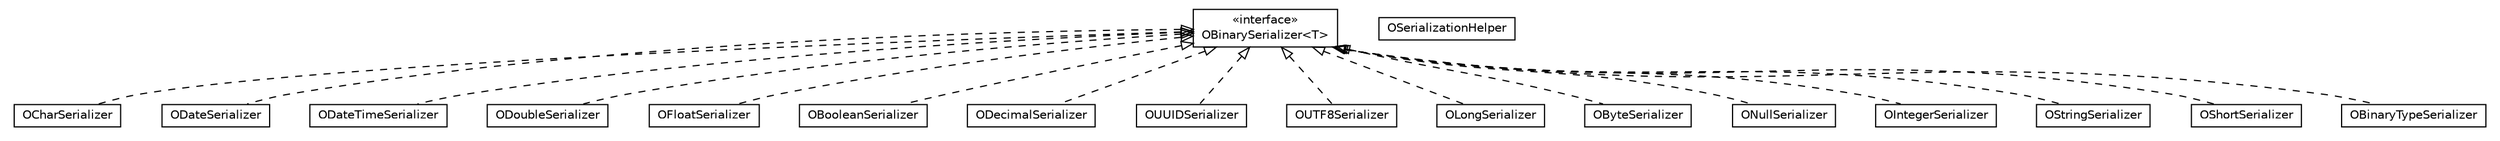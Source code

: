 #!/usr/local/bin/dot
#
# Class diagram 
# Generated by UMLGraph version R5_6-24-gf6e263 (http://www.umlgraph.org/)
#

digraph G {
	edge [fontname="Helvetica",fontsize=10,labelfontname="Helvetica",labelfontsize=10];
	node [fontname="Helvetica",fontsize=10,shape=plaintext];
	nodesep=0.25;
	ranksep=0.5;
	// com.orientechnologies.common.serialization.types.OCharSerializer
	c40687 [label=<<table title="com.orientechnologies.common.serialization.types.OCharSerializer" border="0" cellborder="1" cellspacing="0" cellpadding="2" port="p" href="./OCharSerializer.html">
		<tr><td><table border="0" cellspacing="0" cellpadding="1">
<tr><td align="center" balign="center"> OCharSerializer </td></tr>
		</table></td></tr>
		</table>>, URL="./OCharSerializer.html", fontname="Helvetica", fontcolor="black", fontsize=10.0];
	// com.orientechnologies.common.serialization.types.ODateSerializer
	c40688 [label=<<table title="com.orientechnologies.common.serialization.types.ODateSerializer" border="0" cellborder="1" cellspacing="0" cellpadding="2" port="p" href="./ODateSerializer.html">
		<tr><td><table border="0" cellspacing="0" cellpadding="1">
<tr><td align="center" balign="center"> ODateSerializer </td></tr>
		</table></td></tr>
		</table>>, URL="./ODateSerializer.html", fontname="Helvetica", fontcolor="black", fontsize=10.0];
	// com.orientechnologies.common.serialization.types.ODateTimeSerializer
	c40689 [label=<<table title="com.orientechnologies.common.serialization.types.ODateTimeSerializer" border="0" cellborder="1" cellspacing="0" cellpadding="2" port="p" href="./ODateTimeSerializer.html">
		<tr><td><table border="0" cellspacing="0" cellpadding="1">
<tr><td align="center" balign="center"> ODateTimeSerializer </td></tr>
		</table></td></tr>
		</table>>, URL="./ODateTimeSerializer.html", fontname="Helvetica", fontcolor="black", fontsize=10.0];
	// com.orientechnologies.common.serialization.types.ODoubleSerializer
	c40690 [label=<<table title="com.orientechnologies.common.serialization.types.ODoubleSerializer" border="0" cellborder="1" cellspacing="0" cellpadding="2" port="p" href="./ODoubleSerializer.html">
		<tr><td><table border="0" cellspacing="0" cellpadding="1">
<tr><td align="center" balign="center"> ODoubleSerializer </td></tr>
		</table></td></tr>
		</table>>, URL="./ODoubleSerializer.html", fontname="Helvetica", fontcolor="black", fontsize=10.0];
	// com.orientechnologies.common.serialization.types.OFloatSerializer
	c40691 [label=<<table title="com.orientechnologies.common.serialization.types.OFloatSerializer" border="0" cellborder="1" cellspacing="0" cellpadding="2" port="p" href="./OFloatSerializer.html">
		<tr><td><table border="0" cellspacing="0" cellpadding="1">
<tr><td align="center" balign="center"> OFloatSerializer </td></tr>
		</table></td></tr>
		</table>>, URL="./OFloatSerializer.html", fontname="Helvetica", fontcolor="black", fontsize=10.0];
	// com.orientechnologies.common.serialization.types.OSerializationHelper
	c40692 [label=<<table title="com.orientechnologies.common.serialization.types.OSerializationHelper" border="0" cellborder="1" cellspacing="0" cellpadding="2" port="p" href="./OSerializationHelper.html">
		<tr><td><table border="0" cellspacing="0" cellpadding="1">
<tr><td align="center" balign="center"> OSerializationHelper </td></tr>
		</table></td></tr>
		</table>>, URL="./OSerializationHelper.html", fontname="Helvetica", fontcolor="black", fontsize=10.0];
	// com.orientechnologies.common.serialization.types.OBooleanSerializer
	c40693 [label=<<table title="com.orientechnologies.common.serialization.types.OBooleanSerializer" border="0" cellborder="1" cellspacing="0" cellpadding="2" port="p" href="./OBooleanSerializer.html">
		<tr><td><table border="0" cellspacing="0" cellpadding="1">
<tr><td align="center" balign="center"> OBooleanSerializer </td></tr>
		</table></td></tr>
		</table>>, URL="./OBooleanSerializer.html", fontname="Helvetica", fontcolor="black", fontsize=10.0];
	// com.orientechnologies.common.serialization.types.ODecimalSerializer
	c40694 [label=<<table title="com.orientechnologies.common.serialization.types.ODecimalSerializer" border="0" cellborder="1" cellspacing="0" cellpadding="2" port="p" href="./ODecimalSerializer.html">
		<tr><td><table border="0" cellspacing="0" cellpadding="1">
<tr><td align="center" balign="center"> ODecimalSerializer </td></tr>
		</table></td></tr>
		</table>>, URL="./ODecimalSerializer.html", fontname="Helvetica", fontcolor="black", fontsize=10.0];
	// com.orientechnologies.common.serialization.types.OUUIDSerializer
	c40695 [label=<<table title="com.orientechnologies.common.serialization.types.OUUIDSerializer" border="0" cellborder="1" cellspacing="0" cellpadding="2" port="p" href="./OUUIDSerializer.html">
		<tr><td><table border="0" cellspacing="0" cellpadding="1">
<tr><td align="center" balign="center"> OUUIDSerializer </td></tr>
		</table></td></tr>
		</table>>, URL="./OUUIDSerializer.html", fontname="Helvetica", fontcolor="black", fontsize=10.0];
	// com.orientechnologies.common.serialization.types.OUTF8Serializer
	c40696 [label=<<table title="com.orientechnologies.common.serialization.types.OUTF8Serializer" border="0" cellborder="1" cellspacing="0" cellpadding="2" port="p" href="./OUTF8Serializer.html">
		<tr><td><table border="0" cellspacing="0" cellpadding="1">
<tr><td align="center" balign="center"> OUTF8Serializer </td></tr>
		</table></td></tr>
		</table>>, URL="./OUTF8Serializer.html", fontname="Helvetica", fontcolor="black", fontsize=10.0];
	// com.orientechnologies.common.serialization.types.OLongSerializer
	c40697 [label=<<table title="com.orientechnologies.common.serialization.types.OLongSerializer" border="0" cellborder="1" cellspacing="0" cellpadding="2" port="p" href="./OLongSerializer.html">
		<tr><td><table border="0" cellspacing="0" cellpadding="1">
<tr><td align="center" balign="center"> OLongSerializer </td></tr>
		</table></td></tr>
		</table>>, URL="./OLongSerializer.html", fontname="Helvetica", fontcolor="black", fontsize=10.0];
	// com.orientechnologies.common.serialization.types.OBinarySerializer<T>
	c40698 [label=<<table title="com.orientechnologies.common.serialization.types.OBinarySerializer" border="0" cellborder="1" cellspacing="0" cellpadding="2" port="p" href="./OBinarySerializer.html">
		<tr><td><table border="0" cellspacing="0" cellpadding="1">
<tr><td align="center" balign="center"> &#171;interface&#187; </td></tr>
<tr><td align="center" balign="center"> OBinarySerializer&lt;T&gt; </td></tr>
		</table></td></tr>
		</table>>, URL="./OBinarySerializer.html", fontname="Helvetica", fontcolor="black", fontsize=10.0];
	// com.orientechnologies.common.serialization.types.OByteSerializer
	c40699 [label=<<table title="com.orientechnologies.common.serialization.types.OByteSerializer" border="0" cellborder="1" cellspacing="0" cellpadding="2" port="p" href="./OByteSerializer.html">
		<tr><td><table border="0" cellspacing="0" cellpadding="1">
<tr><td align="center" balign="center"> OByteSerializer </td></tr>
		</table></td></tr>
		</table>>, URL="./OByteSerializer.html", fontname="Helvetica", fontcolor="black", fontsize=10.0];
	// com.orientechnologies.common.serialization.types.ONullSerializer
	c40700 [label=<<table title="com.orientechnologies.common.serialization.types.ONullSerializer" border="0" cellborder="1" cellspacing="0" cellpadding="2" port="p" href="./ONullSerializer.html">
		<tr><td><table border="0" cellspacing="0" cellpadding="1">
<tr><td align="center" balign="center"> ONullSerializer </td></tr>
		</table></td></tr>
		</table>>, URL="./ONullSerializer.html", fontname="Helvetica", fontcolor="black", fontsize=10.0];
	// com.orientechnologies.common.serialization.types.OIntegerSerializer
	c40701 [label=<<table title="com.orientechnologies.common.serialization.types.OIntegerSerializer" border="0" cellborder="1" cellspacing="0" cellpadding="2" port="p" href="./OIntegerSerializer.html">
		<tr><td><table border="0" cellspacing="0" cellpadding="1">
<tr><td align="center" balign="center"> OIntegerSerializer </td></tr>
		</table></td></tr>
		</table>>, URL="./OIntegerSerializer.html", fontname="Helvetica", fontcolor="black", fontsize=10.0];
	// com.orientechnologies.common.serialization.types.OStringSerializer
	c40702 [label=<<table title="com.orientechnologies.common.serialization.types.OStringSerializer" border="0" cellborder="1" cellspacing="0" cellpadding="2" port="p" href="./OStringSerializer.html">
		<tr><td><table border="0" cellspacing="0" cellpadding="1">
<tr><td align="center" balign="center"> OStringSerializer </td></tr>
		</table></td></tr>
		</table>>, URL="./OStringSerializer.html", fontname="Helvetica", fontcolor="black", fontsize=10.0];
	// com.orientechnologies.common.serialization.types.OShortSerializer
	c40703 [label=<<table title="com.orientechnologies.common.serialization.types.OShortSerializer" border="0" cellborder="1" cellspacing="0" cellpadding="2" port="p" href="./OShortSerializer.html">
		<tr><td><table border="0" cellspacing="0" cellpadding="1">
<tr><td align="center" balign="center"> OShortSerializer </td></tr>
		</table></td></tr>
		</table>>, URL="./OShortSerializer.html", fontname="Helvetica", fontcolor="black", fontsize=10.0];
	// com.orientechnologies.common.serialization.types.OBinaryTypeSerializer
	c40704 [label=<<table title="com.orientechnologies.common.serialization.types.OBinaryTypeSerializer" border="0" cellborder="1" cellspacing="0" cellpadding="2" port="p" href="./OBinaryTypeSerializer.html">
		<tr><td><table border="0" cellspacing="0" cellpadding="1">
<tr><td align="center" balign="center"> OBinaryTypeSerializer </td></tr>
		</table></td></tr>
		</table>>, URL="./OBinaryTypeSerializer.html", fontname="Helvetica", fontcolor="black", fontsize=10.0];
	//com.orientechnologies.common.serialization.types.OCharSerializer implements com.orientechnologies.common.serialization.types.OBinarySerializer<T>
	c40698:p -> c40687:p [dir=back,arrowtail=empty,style=dashed];
	//com.orientechnologies.common.serialization.types.ODateSerializer implements com.orientechnologies.common.serialization.types.OBinarySerializer<T>
	c40698:p -> c40688:p [dir=back,arrowtail=empty,style=dashed];
	//com.orientechnologies.common.serialization.types.ODateTimeSerializer implements com.orientechnologies.common.serialization.types.OBinarySerializer<T>
	c40698:p -> c40689:p [dir=back,arrowtail=empty,style=dashed];
	//com.orientechnologies.common.serialization.types.ODoubleSerializer implements com.orientechnologies.common.serialization.types.OBinarySerializer<T>
	c40698:p -> c40690:p [dir=back,arrowtail=empty,style=dashed];
	//com.orientechnologies.common.serialization.types.OFloatSerializer implements com.orientechnologies.common.serialization.types.OBinarySerializer<T>
	c40698:p -> c40691:p [dir=back,arrowtail=empty,style=dashed];
	//com.orientechnologies.common.serialization.types.OBooleanSerializer implements com.orientechnologies.common.serialization.types.OBinarySerializer<T>
	c40698:p -> c40693:p [dir=back,arrowtail=empty,style=dashed];
	//com.orientechnologies.common.serialization.types.ODecimalSerializer implements com.orientechnologies.common.serialization.types.OBinarySerializer<T>
	c40698:p -> c40694:p [dir=back,arrowtail=empty,style=dashed];
	//com.orientechnologies.common.serialization.types.OUUIDSerializer implements com.orientechnologies.common.serialization.types.OBinarySerializer<T>
	c40698:p -> c40695:p [dir=back,arrowtail=empty,style=dashed];
	//com.orientechnologies.common.serialization.types.OUTF8Serializer implements com.orientechnologies.common.serialization.types.OBinarySerializer<T>
	c40698:p -> c40696:p [dir=back,arrowtail=empty,style=dashed];
	//com.orientechnologies.common.serialization.types.OLongSerializer implements com.orientechnologies.common.serialization.types.OBinarySerializer<T>
	c40698:p -> c40697:p [dir=back,arrowtail=empty,style=dashed];
	//com.orientechnologies.common.serialization.types.OByteSerializer implements com.orientechnologies.common.serialization.types.OBinarySerializer<T>
	c40698:p -> c40699:p [dir=back,arrowtail=empty,style=dashed];
	//com.orientechnologies.common.serialization.types.ONullSerializer implements com.orientechnologies.common.serialization.types.OBinarySerializer<T>
	c40698:p -> c40700:p [dir=back,arrowtail=empty,style=dashed];
	//com.orientechnologies.common.serialization.types.OIntegerSerializer implements com.orientechnologies.common.serialization.types.OBinarySerializer<T>
	c40698:p -> c40701:p [dir=back,arrowtail=empty,style=dashed];
	//com.orientechnologies.common.serialization.types.OStringSerializer implements com.orientechnologies.common.serialization.types.OBinarySerializer<T>
	c40698:p -> c40702:p [dir=back,arrowtail=empty,style=dashed];
	//com.orientechnologies.common.serialization.types.OShortSerializer implements com.orientechnologies.common.serialization.types.OBinarySerializer<T>
	c40698:p -> c40703:p [dir=back,arrowtail=empty,style=dashed];
	//com.orientechnologies.common.serialization.types.OBinaryTypeSerializer implements com.orientechnologies.common.serialization.types.OBinarySerializer<T>
	c40698:p -> c40704:p [dir=back,arrowtail=empty,style=dashed];
}

